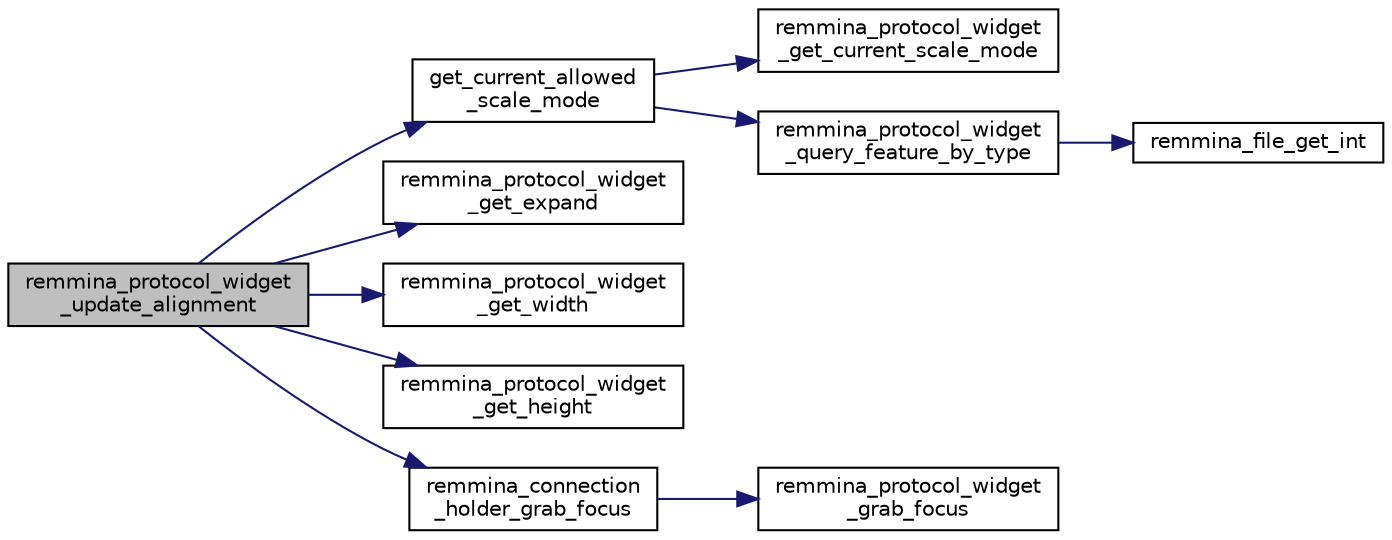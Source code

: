 digraph "remmina_protocol_widget_update_alignment"
{
  edge [fontname="Helvetica",fontsize="10",labelfontname="Helvetica",labelfontsize="10"];
  node [fontname="Helvetica",fontsize="10",shape=record];
  rankdir="LR";
  Node16469 [label="remmina_protocol_widget\l_update_alignment",height=0.2,width=0.4,color="black", fillcolor="grey75", style="filled", fontcolor="black"];
  Node16469 -> Node16470 [color="midnightblue",fontsize="10",style="solid",fontname="Helvetica"];
  Node16470 [label="get_current_allowed\l_scale_mode",height=0.2,width=0.4,color="black", fillcolor="white", style="filled",URL="$remmina__connection__window_8c.html#abbc84b2c450f62c288ff827c5d2c5cd2"];
  Node16470 -> Node16471 [color="midnightblue",fontsize="10",style="solid",fontname="Helvetica"];
  Node16471 [label="remmina_protocol_widget\l_get_current_scale_mode",height=0.2,width=0.4,color="black", fillcolor="white", style="filled",URL="$remmina__protocol__widget_8c.html#a5ec62969da54155e24edcb1d998f93f7"];
  Node16470 -> Node16472 [color="midnightblue",fontsize="10",style="solid",fontname="Helvetica"];
  Node16472 [label="remmina_protocol_widget\l_query_feature_by_type",height=0.2,width=0.4,color="black", fillcolor="white", style="filled",URL="$remmina__protocol__widget_8c.html#adbe15328275677cb38bd8c8a2d5e039d"];
  Node16472 -> Node16473 [color="midnightblue",fontsize="10",style="solid",fontname="Helvetica"];
  Node16473 [label="remmina_file_get_int",height=0.2,width=0.4,color="black", fillcolor="white", style="filled",URL="$remmina__file_8c.html#a4884356c195dcfb4ceacf641a1e74e66"];
  Node16469 -> Node16474 [color="midnightblue",fontsize="10",style="solid",fontname="Helvetica"];
  Node16474 [label="remmina_protocol_widget\l_get_expand",height=0.2,width=0.4,color="black", fillcolor="white", style="filled",URL="$remmina__protocol__widget_8c.html#a25bcb2ae99449624fed6f770218e3d25"];
  Node16469 -> Node16475 [color="midnightblue",fontsize="10",style="solid",fontname="Helvetica"];
  Node16475 [label="remmina_protocol_widget\l_get_width",height=0.2,width=0.4,color="black", fillcolor="white", style="filled",URL="$remmina__protocol__widget_8c.html#aaf355ea7103fc57a4cbc7b815cde2995"];
  Node16469 -> Node16476 [color="midnightblue",fontsize="10",style="solid",fontname="Helvetica"];
  Node16476 [label="remmina_protocol_widget\l_get_height",height=0.2,width=0.4,color="black", fillcolor="white", style="filled",URL="$remmina__protocol__widget_8c.html#ae609b351fff17c235251b0ba7c480da5"];
  Node16469 -> Node16477 [color="midnightblue",fontsize="10",style="solid",fontname="Helvetica"];
  Node16477 [label="remmina_connection\l_holder_grab_focus",height=0.2,width=0.4,color="black", fillcolor="white", style="filled",URL="$remmina__connection__window_8c.html#ad6f6d8dd7e157f8fffabb6c22ec604e3"];
  Node16477 -> Node16478 [color="midnightblue",fontsize="10",style="solid",fontname="Helvetica"];
  Node16478 [label="remmina_protocol_widget\l_grab_focus",height=0.2,width=0.4,color="black", fillcolor="white", style="filled",URL="$remmina__protocol__widget_8c.html#a290eb68f0e86de1b7b82e2d98a1494d1"];
}
